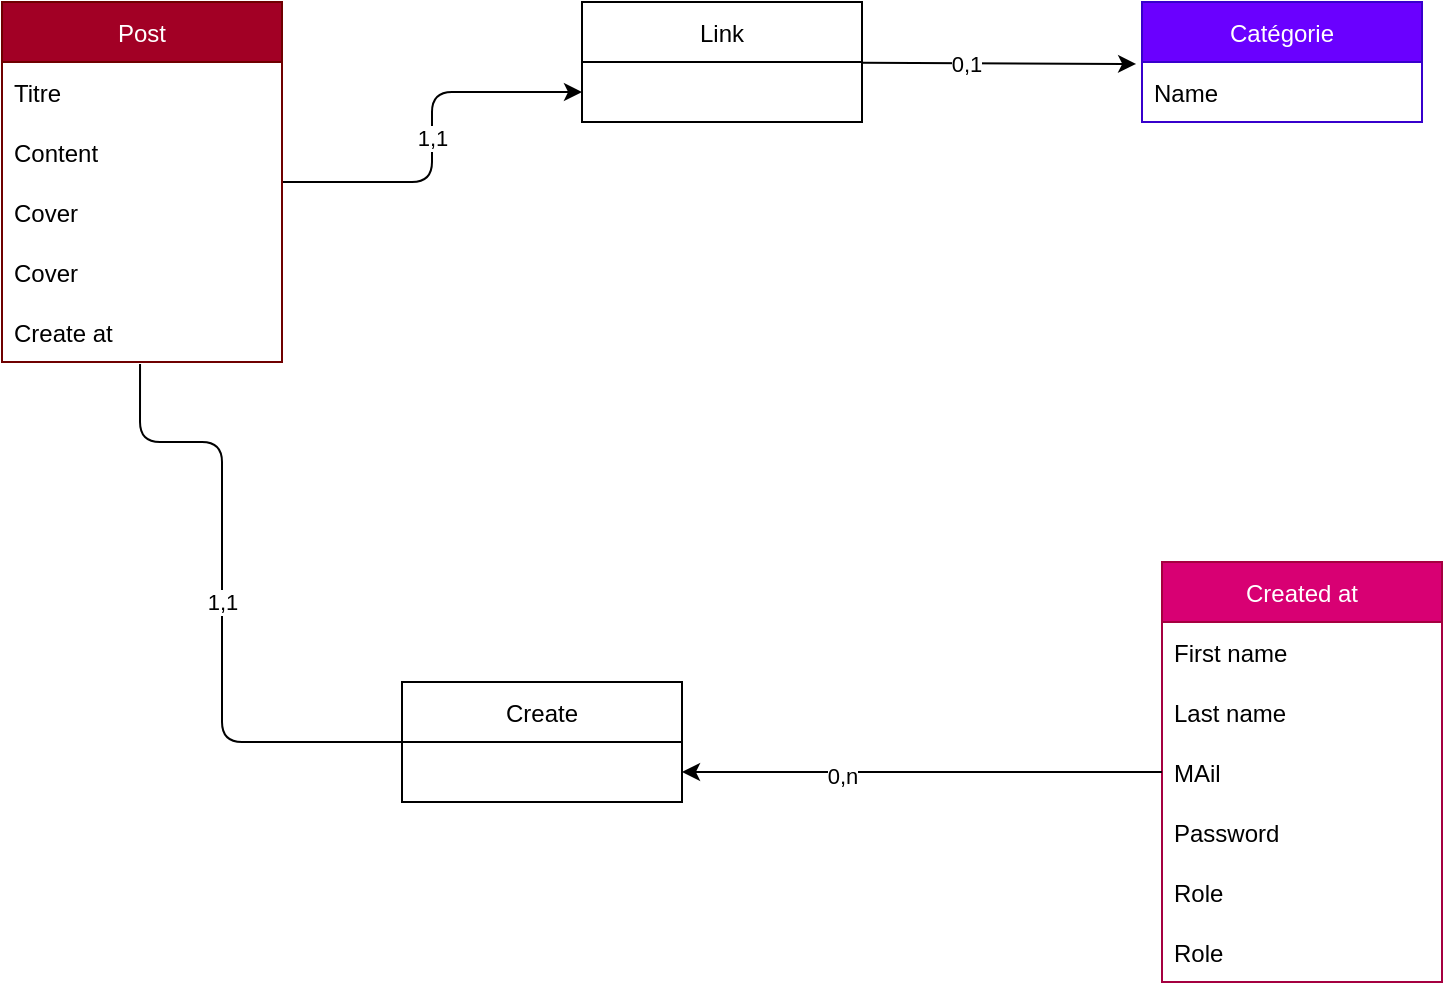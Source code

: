 <mxfile>
    <diagram id="NzT2TbZ3de_aeYYbXJ1W" name="MCD">
        <mxGraphModel dx="312" dy="790" grid="1" gridSize="10" guides="1" tooltips="1" connect="1" arrows="1" fold="1" page="1" pageScale="1" pageWidth="827" pageHeight="1169" math="0" shadow="0">
            <root>
                <mxCell id="0"/>
                <mxCell id="1" parent="0"/>
                <mxCell id="29" value="1,1" style="edgeStyle=orthogonalEdgeStyle;html=1;entryX=0;entryY=0.75;entryDx=0;entryDy=0;" edge="1" parent="1" source="2" target="16">
                    <mxGeometry relative="1" as="geometry"/>
                </mxCell>
                <mxCell id="2" value="Post" style="swimlane;fontStyle=0;childLayout=stackLayout;horizontal=1;startSize=30;horizontalStack=0;resizeParent=1;resizeParentMax=0;resizeLast=0;collapsible=1;marginBottom=0;fillColor=#a20025;fontColor=#ffffff;strokeColor=#6F0000;" vertex="1" parent="1">
                    <mxGeometry x="50" y="50" width="140" height="180" as="geometry"/>
                </mxCell>
                <mxCell id="3" value="Titre" style="text;strokeColor=none;fillColor=none;align=left;verticalAlign=middle;spacingLeft=4;spacingRight=4;overflow=hidden;points=[[0,0.5],[1,0.5]];portConstraint=eastwest;rotatable=0;" vertex="1" parent="2">
                    <mxGeometry y="30" width="140" height="30" as="geometry"/>
                </mxCell>
                <mxCell id="4" value="Content" style="text;strokeColor=none;fillColor=none;align=left;verticalAlign=middle;spacingLeft=4;spacingRight=4;overflow=hidden;points=[[0,0.5],[1,0.5]];portConstraint=eastwest;rotatable=0;" vertex="1" parent="2">
                    <mxGeometry y="60" width="140" height="30" as="geometry"/>
                </mxCell>
                <mxCell id="5" value="Cover" style="text;strokeColor=none;fillColor=none;align=left;verticalAlign=middle;spacingLeft=4;spacingRight=4;overflow=hidden;points=[[0,0.5],[1,0.5]];portConstraint=eastwest;rotatable=0;" vertex="1" parent="2">
                    <mxGeometry y="90" width="140" height="30" as="geometry"/>
                </mxCell>
                <mxCell id="6" value="Cover" style="text;strokeColor=none;fillColor=none;align=left;verticalAlign=middle;spacingLeft=4;spacingRight=4;overflow=hidden;points=[[0,0.5],[1,0.5]];portConstraint=eastwest;rotatable=0;" vertex="1" parent="2">
                    <mxGeometry y="120" width="140" height="30" as="geometry"/>
                </mxCell>
                <mxCell id="7" value="Create at" style="text;strokeColor=none;fillColor=none;align=left;verticalAlign=middle;spacingLeft=4;spacingRight=4;overflow=hidden;points=[[0,0.5],[1,0.5]];portConstraint=eastwest;rotatable=0;" vertex="1" parent="2">
                    <mxGeometry y="150" width="140" height="30" as="geometry"/>
                </mxCell>
                <mxCell id="8" value="Catégorie" style="swimlane;fontStyle=0;childLayout=stackLayout;horizontal=1;startSize=30;horizontalStack=0;resizeParent=1;resizeParentMax=0;resizeLast=0;collapsible=1;marginBottom=0;fillColor=#6a00ff;fontColor=#ffffff;strokeColor=#3700CC;" vertex="1" parent="1">
                    <mxGeometry x="620" y="50" width="140" height="60" as="geometry"/>
                </mxCell>
                <mxCell id="9" value="Name" style="text;strokeColor=none;fillColor=none;align=left;verticalAlign=middle;spacingLeft=4;spacingRight=4;overflow=hidden;points=[[0,0.5],[1,0.5]];portConstraint=eastwest;rotatable=0;" vertex="1" parent="8">
                    <mxGeometry y="30" width="140" height="30" as="geometry"/>
                </mxCell>
                <mxCell id="12" value="Created at" style="swimlane;fontStyle=0;childLayout=stackLayout;horizontal=1;startSize=30;horizontalStack=0;resizeParent=1;resizeParentMax=0;resizeLast=0;collapsible=1;marginBottom=0;fillColor=#d80073;fontColor=#ffffff;strokeColor=#A50040;" vertex="1" parent="1">
                    <mxGeometry x="630" y="330" width="140" height="210" as="geometry"/>
                </mxCell>
                <mxCell id="13" value="First name" style="text;strokeColor=none;fillColor=none;align=left;verticalAlign=middle;spacingLeft=4;spacingRight=4;overflow=hidden;points=[[0,0.5],[1,0.5]];portConstraint=eastwest;rotatable=0;" vertex="1" parent="12">
                    <mxGeometry y="30" width="140" height="30" as="geometry"/>
                </mxCell>
                <mxCell id="14" value="Last name" style="text;strokeColor=none;fillColor=none;align=left;verticalAlign=middle;spacingLeft=4;spacingRight=4;overflow=hidden;points=[[0,0.5],[1,0.5]];portConstraint=eastwest;rotatable=0;" vertex="1" parent="12">
                    <mxGeometry y="60" width="140" height="30" as="geometry"/>
                </mxCell>
                <mxCell id="15" value="MAil" style="text;strokeColor=none;fillColor=none;align=left;verticalAlign=middle;spacingLeft=4;spacingRight=4;overflow=hidden;points=[[0,0.5],[1,0.5]];portConstraint=eastwest;rotatable=0;" vertex="1" parent="12">
                    <mxGeometry y="90" width="140" height="30" as="geometry"/>
                </mxCell>
                <mxCell id="24" value="Password" style="text;strokeColor=none;fillColor=none;align=left;verticalAlign=middle;spacingLeft=4;spacingRight=4;overflow=hidden;points=[[0,0.5],[1,0.5]];portConstraint=eastwest;rotatable=0;" vertex="1" parent="12">
                    <mxGeometry y="120" width="140" height="30" as="geometry"/>
                </mxCell>
                <mxCell id="25" value="Role" style="text;strokeColor=none;fillColor=none;align=left;verticalAlign=middle;spacingLeft=4;spacingRight=4;overflow=hidden;points=[[0,0.5],[1,0.5]];portConstraint=eastwest;rotatable=0;" vertex="1" parent="12">
                    <mxGeometry y="150" width="140" height="30" as="geometry"/>
                </mxCell>
                <mxCell id="26" value="Role" style="text;strokeColor=none;fillColor=none;align=left;verticalAlign=middle;spacingLeft=4;spacingRight=4;overflow=hidden;points=[[0,0.5],[1,0.5]];portConstraint=eastwest;rotatable=0;" vertex="1" parent="12">
                    <mxGeometry y="180" width="140" height="30" as="geometry"/>
                </mxCell>
                <mxCell id="30" style="edgeStyle=none;html=1;entryX=-0.021;entryY=0.033;entryDx=0;entryDy=0;entryPerimeter=0;" edge="1" parent="1" source="16" target="9">
                    <mxGeometry relative="1" as="geometry"/>
                </mxCell>
                <mxCell id="32" value="0,1" style="edgeLabel;html=1;align=center;verticalAlign=middle;resizable=0;points=[];" vertex="1" connectable="0" parent="30">
                    <mxGeometry x="-0.241" relative="1" as="geometry">
                        <mxPoint as="offset"/>
                    </mxGeometry>
                </mxCell>
                <mxCell id="16" value="Link" style="swimlane;fontStyle=0;childLayout=stackLayout;horizontal=1;startSize=30;horizontalStack=0;resizeParent=1;resizeParentMax=0;resizeLast=0;collapsible=1;marginBottom=0;" vertex="1" parent="1">
                    <mxGeometry x="340" y="50" width="140" height="60" as="geometry"/>
                </mxCell>
                <mxCell id="28" value="1,1" style="edgeStyle=orthogonalEdgeStyle;html=1;entryX=0.493;entryY=1.033;entryDx=0;entryDy=0;entryPerimeter=0;endArrow=none;endFill=0;" edge="1" parent="1" source="20" target="7">
                    <mxGeometry relative="1" as="geometry">
                        <Array as="points">
                            <mxPoint x="160" y="420"/>
                            <mxPoint x="160" y="270"/>
                            <mxPoint x="119" y="270"/>
                        </Array>
                    </mxGeometry>
                </mxCell>
                <mxCell id="20" value="Create" style="swimlane;fontStyle=0;childLayout=stackLayout;horizontal=1;startSize=30;horizontalStack=0;resizeParent=1;resizeParentMax=0;resizeLast=0;collapsible=1;marginBottom=0;" vertex="1" parent="1">
                    <mxGeometry x="250" y="390" width="140" height="60" as="geometry"/>
                </mxCell>
                <mxCell id="27" style="edgeStyle=none;html=1;entryX=1;entryY=0.75;entryDx=0;entryDy=0;" edge="1" parent="1" source="15" target="20">
                    <mxGeometry relative="1" as="geometry"/>
                </mxCell>
                <mxCell id="31" value="0,n" style="edgeLabel;html=1;align=center;verticalAlign=middle;resizable=0;points=[];" vertex="1" connectable="0" parent="27">
                    <mxGeometry x="0.333" y="2" relative="1" as="geometry">
                        <mxPoint as="offset"/>
                    </mxGeometry>
                </mxCell>
            </root>
        </mxGraphModel>
    </diagram>
    <diagram id="JASZVGlu1ieZl2NjGlJ7" name="MLD">
        <mxGraphModel dx="1122" dy="790" grid="1" gridSize="10" guides="1" tooltips="1" connect="1" arrows="1" fold="1" page="1" pageScale="1" pageWidth="827" pageHeight="1169" math="0" shadow="0">
            <root>
                <mxCell id="27VitrYf5uf5HKa8K_Sa-0"/>
                <mxCell id="27VitrYf5uf5HKa8K_Sa-1" parent="27VitrYf5uf5HKa8K_Sa-0"/>
                <mxCell id="AXGV3oWzhMzdehb86jKP-0" value="Post" style="swimlane;fontStyle=0;childLayout=stackLayout;horizontal=1;startSize=30;horizontalStack=0;resizeParent=1;resizeParentMax=0;resizeLast=0;collapsible=1;marginBottom=0;fillColor=#76608a;fontColor=#FFFFFF;strokeColor=#432D57;" vertex="1" parent="27VitrYf5uf5HKa8K_Sa-1">
                    <mxGeometry x="40" y="110" width="220" height="240" as="geometry"/>
                </mxCell>
                <mxCell id="XoxnryOSv7KknQaqp6Pu-7" value="id (pk) INT" style="text;strokeColor=#d79b00;fillColor=#ffcd28;align=left;verticalAlign=middle;spacingLeft=4;spacingRight=4;overflow=hidden;points=[[0,0.5],[1,0.5]];portConstraint=eastwest;rotatable=0;gradientColor=#ffa500;fontColor=#000000;" vertex="1" parent="AXGV3oWzhMzdehb86jKP-0">
                    <mxGeometry y="30" width="220" height="30" as="geometry"/>
                </mxCell>
                <mxCell id="AXGV3oWzhMzdehb86jKP-1" value="title VARCHAR (50)" style="text;strokeColor=none;fillColor=none;align=left;verticalAlign=middle;spacingLeft=4;spacingRight=4;overflow=hidden;points=[[0,0.5],[1,0.5]];portConstraint=eastwest;rotatable=0;" vertex="1" parent="AXGV3oWzhMzdehb86jKP-0">
                    <mxGeometry y="60" width="220" height="30" as="geometry"/>
                </mxCell>
                <mxCell id="AXGV3oWzhMzdehb86jKP-2" value="content TEXT" style="text;strokeColor=none;fillColor=none;align=left;verticalAlign=middle;spacingLeft=4;spacingRight=4;overflow=hidden;points=[[0,0.5],[1,0.5]];portConstraint=eastwest;rotatable=0;" vertex="1" parent="AXGV3oWzhMzdehb86jKP-0">
                    <mxGeometry y="90" width="220" height="30" as="geometry"/>
                </mxCell>
                <mxCell id="AXGV3oWzhMzdehb86jKP-3" value="cover VARCHAR (50)" style="text;strokeColor=none;fillColor=none;align=left;verticalAlign=middle;spacingLeft=4;spacingRight=4;overflow=hidden;points=[[0,0.5],[1,0.5]];portConstraint=eastwest;rotatable=0;" vertex="1" parent="AXGV3oWzhMzdehb86jKP-0">
                    <mxGeometry y="120" width="220" height="30" as="geometry"/>
                </mxCell>
                <mxCell id="AXGV3oWzhMzdehb86jKP-5" value="createdAt DATE" style="text;strokeColor=none;fillColor=none;align=left;verticalAlign=middle;spacingLeft=4;spacingRight=4;overflow=hidden;points=[[0,0.5],[1,0.5]];portConstraint=eastwest;rotatable=0;" vertex="1" parent="AXGV3oWzhMzdehb86jKP-0">
                    <mxGeometry y="150" width="220" height="30" as="geometry"/>
                </mxCell>
                <mxCell id="ehIsMUAXh483f2Pgty0Q-1" value="categories_id INT (fk)" style="text;strokeColor=#b85450;fillColor=#f8cecc;align=left;verticalAlign=middle;spacingLeft=4;spacingRight=4;overflow=hidden;points=[[0,0.5],[1,0.5]];portConstraint=eastwest;rotatable=0;gradientColor=#ea6b66;fontColor=#000000;" vertex="1" parent="AXGV3oWzhMzdehb86jKP-0">
                    <mxGeometry y="180" width="220" height="30" as="geometry"/>
                </mxCell>
                <mxCell id="ehIsMUAXh483f2Pgty0Q-2" value="users_id INT (fk)" style="text;strokeColor=#b85450;fillColor=#f8cecc;align=left;verticalAlign=middle;spacingLeft=4;spacingRight=4;overflow=hidden;points=[[0,0.5],[1,0.5]];portConstraint=eastwest;rotatable=0;gradientColor=#ea6b66;fontColor=#000000;" vertex="1" parent="AXGV3oWzhMzdehb86jKP-0">
                    <mxGeometry y="210" width="220" height="30" as="geometry"/>
                </mxCell>
                <mxCell id="-mssqU-XUt-6OISO2Frg-0" value="Catégorie" style="swimlane;fontStyle=0;childLayout=stackLayout;horizontal=1;startSize=30;horizontalStack=0;resizeParent=1;resizeParentMax=0;resizeLast=0;collapsible=1;marginBottom=0;fillColor=#6a00ff;fontColor=#ffffff;strokeColor=#3700CC;" vertex="1" parent="27VitrYf5uf5HKa8K_Sa-1">
                    <mxGeometry x="620" y="50" width="140" height="90" as="geometry"/>
                </mxCell>
                <mxCell id="XoxnryOSv7KknQaqp6Pu-8" value="id (PK) INT" style="text;strokeColor=#d79b00;fillColor=#ffcd28;align=left;verticalAlign=middle;spacingLeft=4;spacingRight=4;overflow=hidden;points=[[0,0.5],[1,0.5]];portConstraint=eastwest;rotatable=0;gradientColor=#ffa500;fontColor=#000000;" vertex="1" parent="-mssqU-XUt-6OISO2Frg-0">
                    <mxGeometry y="30" width="140" height="30" as="geometry"/>
                </mxCell>
                <mxCell id="-mssqU-XUt-6OISO2Frg-1" value="name VARCHAR (50)" style="text;strokeColor=none;fillColor=none;align=left;verticalAlign=middle;spacingLeft=4;spacingRight=4;overflow=hidden;points=[[0,0.5],[1,0.5]];portConstraint=eastwest;rotatable=0;" vertex="1" parent="-mssqU-XUt-6OISO2Frg-0">
                    <mxGeometry y="60" width="140" height="30" as="geometry"/>
                </mxCell>
                <mxCell id="XoxnryOSv7KknQaqp6Pu-0" value="users" style="swimlane;fontStyle=0;childLayout=stackLayout;horizontal=1;startSize=30;horizontalStack=0;resizeParent=1;resizeParentMax=0;resizeLast=0;collapsible=1;marginBottom=0;fillColor=#d80073;fontColor=#ffffff;strokeColor=#A50040;" vertex="1" parent="27VitrYf5uf5HKa8K_Sa-1">
                    <mxGeometry x="540" y="410" width="200" height="240" as="geometry"/>
                </mxCell>
                <mxCell id="XoxnryOSv7KknQaqp6Pu-9" value="id (pk) INT" style="text;strokeColor=#d79b00;fillColor=#ffcd28;align=left;verticalAlign=middle;spacingLeft=4;spacingRight=4;overflow=hidden;points=[[0,0.5],[1,0.5]];portConstraint=eastwest;rotatable=0;gradientColor=#ffa500;fontColor=#000000;" vertex="1" parent="XoxnryOSv7KknQaqp6Pu-0">
                    <mxGeometry y="30" width="200" height="30" as="geometry"/>
                </mxCell>
                <mxCell id="XoxnryOSv7KknQaqp6Pu-1" value="firstName VARCHAR (30)" style="text;strokeColor=none;fillColor=none;align=left;verticalAlign=middle;spacingLeft=4;spacingRight=4;overflow=hidden;points=[[0,0.5],[1,0.5]];portConstraint=eastwest;rotatable=0;" vertex="1" parent="XoxnryOSv7KknQaqp6Pu-0">
                    <mxGeometry y="60" width="200" height="30" as="geometry"/>
                </mxCell>
                <mxCell id="XoxnryOSv7KknQaqp6Pu-2" value="lastName VARCHAR (30)" style="text;strokeColor=none;fillColor=none;align=left;verticalAlign=middle;spacingLeft=4;spacingRight=4;overflow=hidden;points=[[0,0.5],[1,0.5]];portConstraint=eastwest;rotatable=0;" vertex="1" parent="XoxnryOSv7KknQaqp6Pu-0">
                    <mxGeometry y="90" width="200" height="30" as="geometry"/>
                </mxCell>
                <mxCell id="XoxnryOSv7KknQaqp6Pu-3" value="mail VARCHAR (120)" style="text;strokeColor=none;fillColor=none;align=left;verticalAlign=middle;spacingLeft=4;spacingRight=4;overflow=hidden;points=[[0,0.5],[1,0.5]];portConstraint=eastwest;rotatable=0;" vertex="1" parent="XoxnryOSv7KknQaqp6Pu-0">
                    <mxGeometry y="120" width="200" height="30" as="geometry"/>
                </mxCell>
                <mxCell id="XoxnryOSv7KknQaqp6Pu-4" value="password VARCHAR (80)" style="text;strokeColor=none;fillColor=none;align=left;verticalAlign=middle;spacingLeft=4;spacingRight=4;overflow=hidden;points=[[0,0.5],[1,0.5]];portConstraint=eastwest;rotatable=0;" vertex="1" parent="XoxnryOSv7KknQaqp6Pu-0">
                    <mxGeometry y="150" width="200" height="30" as="geometry"/>
                </mxCell>
                <mxCell id="XoxnryOSv7KknQaqp6Pu-5" value="role VARCHAR (30)" style="text;strokeColor=none;fillColor=none;align=left;verticalAlign=middle;spacingLeft=4;spacingRight=4;overflow=hidden;points=[[0,0.5],[1,0.5]];portConstraint=eastwest;rotatable=0;" vertex="1" parent="XoxnryOSv7KknQaqp6Pu-0">
                    <mxGeometry y="180" width="200" height="30" as="geometry"/>
                </mxCell>
                <mxCell id="XoxnryOSv7KknQaqp6Pu-6" value="createdAt DATE" style="text;strokeColor=none;fillColor=none;align=left;verticalAlign=middle;spacingLeft=4;spacingRight=4;overflow=hidden;points=[[0,0.5],[1,0.5]];portConstraint=eastwest;rotatable=0;" vertex="1" parent="XoxnryOSv7KknQaqp6Pu-0">
                    <mxGeometry y="210" width="200" height="30" as="geometry"/>
                </mxCell>
                <mxCell id="ehIsMUAXh483f2Pgty0Q-3" style="edgeStyle=orthogonalEdgeStyle;html=1;entryX=0;entryY=0.5;entryDx=0;entryDy=0;endArrow=ERmandOne;endFill=0;startArrow=ERoneToMany;startFill=0;" edge="1" parent="27VitrYf5uf5HKa8K_Sa-1" source="ehIsMUAXh483f2Pgty0Q-1" target="XoxnryOSv7KknQaqp6Pu-8">
                    <mxGeometry relative="1" as="geometry"/>
                </mxCell>
                <mxCell id="ehIsMUAXh483f2Pgty0Q-6" style="edgeStyle=orthogonalEdgeStyle;html=1;entryX=1;entryY=0.5;entryDx=0;entryDy=0;startArrow=ERoneToMany;startFill=0;endArrow=ERmandOne;endFill=0;" edge="1" parent="27VitrYf5uf5HKa8K_Sa-1" source="ehIsMUAXh483f2Pgty0Q-2" target="XoxnryOSv7KknQaqp6Pu-9">
                    <mxGeometry relative="1" as="geometry"/>
                </mxCell>
                <mxCell id="ehIsMUAXh483f2Pgty0Q-7" value="Text" style="edgeLabel;html=1;align=center;verticalAlign=middle;resizable=0;points=[];fontColor=#000000;" vertex="1" connectable="0" parent="ehIsMUAXh483f2Pgty0Q-6">
                    <mxGeometry x="-0.368" y="1" relative="1" as="geometry">
                        <mxPoint as="offset"/>
                    </mxGeometry>
                </mxCell>
            </root>
        </mxGraphModel>
    </diagram>
</mxfile>